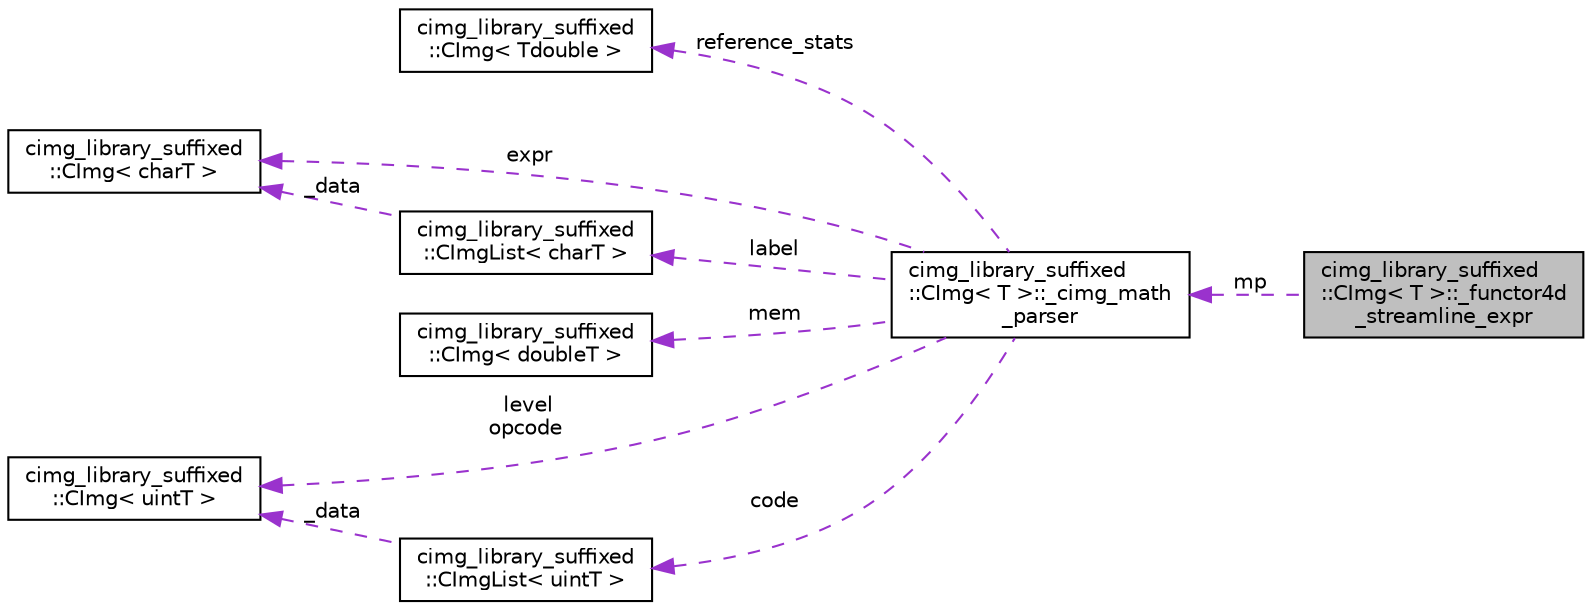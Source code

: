 digraph "cimg_library_suffixed::CImg&lt; T &gt;::_functor4d_streamline_expr"
{
  edge [fontname="Helvetica",fontsize="10",labelfontname="Helvetica",labelfontsize="10"];
  node [fontname="Helvetica",fontsize="10",shape=record];
  rankdir="LR";
  Node1 [label="cimg_library_suffixed\l::CImg\< T \>::_functor4d\l_streamline_expr",height=0.2,width=0.4,color="black", fillcolor="grey75", style="filled" fontcolor="black"];
  Node2 -> Node1 [dir="back",color="darkorchid3",fontsize="10",style="dashed",label=" mp" ,fontname="Helvetica"];
  Node2 [label="cimg_library_suffixed\l::CImg\< T \>::_cimg_math\l_parser",height=0.2,width=0.4,color="black", fillcolor="white", style="filled",URL="$structcimg__library__suffixed_1_1_c_img_1_1__cimg__math__parser.html"];
  Node3 -> Node2 [dir="back",color="darkorchid3",fontsize="10",style="dashed",label=" reference_stats" ,fontname="Helvetica"];
  Node3 [label="cimg_library_suffixed\l::CImg\< Tdouble \>",height=0.2,width=0.4,color="black", fillcolor="white", style="filled",URL="$structcimg__library__suffixed_1_1_c_img.html"];
  Node4 -> Node2 [dir="back",color="darkorchid3",fontsize="10",style="dashed",label=" expr" ,fontname="Helvetica"];
  Node4 [label="cimg_library_suffixed\l::CImg\< charT \>",height=0.2,width=0.4,color="black", fillcolor="white", style="filled",URL="$structcimg__library__suffixed_1_1_c_img.html"];
  Node5 -> Node2 [dir="back",color="darkorchid3",fontsize="10",style="dashed",label=" mem" ,fontname="Helvetica"];
  Node5 [label="cimg_library_suffixed\l::CImg\< doubleT \>",height=0.2,width=0.4,color="black", fillcolor="white", style="filled",URL="$structcimg__library__suffixed_1_1_c_img.html"];
  Node6 -> Node2 [dir="back",color="darkorchid3",fontsize="10",style="dashed",label=" code" ,fontname="Helvetica"];
  Node6 [label="cimg_library_suffixed\l::CImgList\< uintT \>",height=0.2,width=0.4,color="black", fillcolor="white", style="filled",URL="$structcimg__library__suffixed_1_1_c_img_list.html"];
  Node7 -> Node6 [dir="back",color="darkorchid3",fontsize="10",style="dashed",label=" _data" ,fontname="Helvetica"];
  Node7 [label="cimg_library_suffixed\l::CImg\< uintT \>",height=0.2,width=0.4,color="black", fillcolor="white", style="filled",URL="$structcimg__library__suffixed_1_1_c_img.html"];
  Node8 -> Node2 [dir="back",color="darkorchid3",fontsize="10",style="dashed",label=" label" ,fontname="Helvetica"];
  Node8 [label="cimg_library_suffixed\l::CImgList\< charT \>",height=0.2,width=0.4,color="black", fillcolor="white", style="filled",URL="$structcimg__library__suffixed_1_1_c_img_list.html"];
  Node4 -> Node8 [dir="back",color="darkorchid3",fontsize="10",style="dashed",label=" _data" ,fontname="Helvetica"];
  Node7 -> Node2 [dir="back",color="darkorchid3",fontsize="10",style="dashed",label=" level\nopcode" ,fontname="Helvetica"];
}
